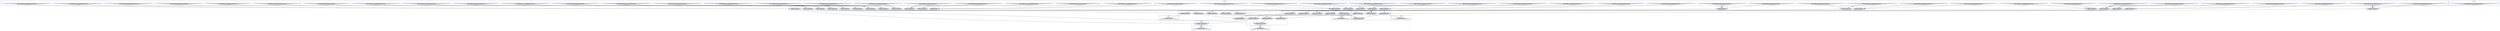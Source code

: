 digraph G{

subgraph cluster_0 {
	node [style=filled];
	89;
	97;
	93;
	85;
	86;
	83;
	color=blue;
	label = " add_0";
}
subgraph cluster_1 {
	node [style=filled];
	81;
	88;
	90;
	87;
	color=blue;
	label = " add_1";
}
subgraph cluster_2 {
	node [style=filled];
	96;
	92;
	84;
	82;
	91;
	color=blue;
	label = " add_2";
}
subgraph cluster_3 {
	node [style=filled];
	80;
	94;
	98;
	95;
	color=blue;
	label = " add_3";
}
subgraph cluster_4 {
	node [style=filled];
	99;
	color=blue;
	label = " add_4";
}
subgraph cluster_5 {
	node [style=filled];
	34;
	66;
	50;
	2;
	18;
	37;
	5;
	69;
	53;
	21;
	72;
	24;
	color=blue;
	label = " mul_0";
}
subgraph cluster_6 {
	node [style=filled];
	40;
	8;
	56;
	11;
	43;
	color=blue;
	label = " mul_1";
}
subgraph cluster_7 {
	node [style=filled];
	27;
	59;
	75;
	30;
	color=blue;
	label = " mul_2";
}
subgraph cluster_8 {
	node [style=filled];
	78;
	62;
	color=blue;
	label = " mul_3";
}
subgraph cluster_9 {
	node [style=filled];
	46;
	color=blue;
	label = " mul_4";
}
subgraph cluster_10 {
	node [style=filled];
	14;
	color=blue;
	label = " mul_5";
}
subgraph cluster_11 {
	node [style=filled];
	0;
	3;
	6;
	9;
	12;
	16;
	19;
	22;
	25;
	28;
	32;
	35;
	38;
	41;
	44;
	48;
	51;
	54;
	57;
	60;
	64;
	67;
	70;
	73;
	76;
	1;
	33;
	65;
	49;
	17;
	4;
	36;
	68;
	52;
	20;
	55;
	71;
	7;
	23;
	39;
	42;
	74;
	26;
	10;
	58;
	77;
	61;
	13;
	45;
	color=blue;
	label = " load_0";
}
subgraph cluster_12 {
	node [style=filled];
	29;
	color=blue;
	label = " load_1";
}
subgraph cluster_13 {
	node [style=filled];
	15;
	color=blue;
	label = " store_0";
}
subgraph cluster_14 {
	node [style=filled];
	63;
	color=blue;
	label = " store_1";
}
subgraph cluster_15 {
	node [style=filled];
	47;
	color=blue;
	label = " store_2";
}
subgraph cluster_16 {
	node [style=filled];
	79;
	color=blue;
	label = " store_3";
}
subgraph cluster_17 {
	node [style=filled];
	31;
	color=blue;
	label = " store_4";
}
0[label="A[0].ASAPCycle:7.ArchitecturalCycle:7";shape=invtriangle];
1[label="B[0].ASAPCycle:121.ArchitecturalCycle:121";shape=invtriangle];
2[label="mul6.Cycle:129";shape=ellipse];
3[label="A[1].ASAPCycle:12.ArchitecturalCycle:12";shape=invtriangle];
4[label="B[1].ASAPCycle:126.ArchitecturalCycle:126";shape=invtriangle];
5[label="mul6.1.Cycle:135";shape=ellipse];
6[label="A[2].ASAPCycle:16.ArchitecturalCycle:16";shape=invtriangle];
7[label="B[2].ASAPCycle:130.ArchitecturalCycle:133";shape=invtriangle];
8[label="mul6.2.Cycle:138";shape=ellipse];
9[label="A[3].ASAPCycle:21.ArchitecturalCycle:21";shape=invtriangle];
10[label="B[3].ASAPCycle:135.ArchitecturalCycle:139";shape=invtriangle];
11[label="mul6.3.Cycle:142";shape=ellipse];
12[label="A[4].ASAPCycle:25.ArchitecturalCycle:25";shape=invtriangle];
13[label="B[4].ASAPCycle:140.ArchitecturalCycle:143";shape=invtriangle];
14[label="mul6.4.Cycle:144";shape=ellipse];
15[label="C[0].Cycle:150";shape=triangle];
16[label="A[5].ASAPCycle:30.ArchitecturalCycle:30";shape=invtriangle];
17[label="B[0].ASAPCycle:121.ArchitecturalCycle:125";shape=invtriangle];
18[label="mul6.17.Cycle:131";shape=ellipse];
19[label="A[6].ASAPCycle:34.ArchitecturalCycle:34";shape=invtriangle];
20[label="B[1].ASAPCycle:126.ArchitecturalCycle:130";shape=invtriangle];
21[label="mul6.1.1.Cycle:141";shape=ellipse];
22[label="A[7].ASAPCycle:39.ArchitecturalCycle:39";shape=invtriangle];
23[label="B[2].ASAPCycle:130.ArchitecturalCycle:134";shape=invtriangle];
24[label="mul6.2.1.Cycle:145";shape=ellipse];
25[label="A[8].ASAPCycle:44.ArchitecturalCycle:44";shape=invtriangle];
26[label="B[3].ASAPCycle:135.ArchitecturalCycle:138";shape=invtriangle];
27[label="mul6.3.1.Cycle:139";shape=ellipse];
28[label="A[9].ASAPCycle:48.ArchitecturalCycle:48";shape=invtriangle];
29[label="B[4].ASAPCycle:140.ArchitecturalCycle:140";shape=invtriangle];
30[label="mul6.4.1.Cycle:145";shape=ellipse];
31[label="C[1].Cycle:150";shape=triangle];
32[label="A[10].ASAPCycle:53.ArchitecturalCycle:53";shape=invtriangle];
33[label="B[0].ASAPCycle:121.ArchitecturalCycle:122";shape=invtriangle];
34[label="mul6.211.Cycle:123";shape=ellipse];
35[label="A[11].ASAPCycle:57.ArchitecturalCycle:57";shape=invtriangle];
36[label="B[1].ASAPCycle:126.ArchitecturalCycle:127";shape=invtriangle];
37[label="mul6.1.2.Cycle:133";shape=ellipse];
38[label="A[12].ASAPCycle:62.ArchitecturalCycle:62";shape=invtriangle];
39[label="B[2].ASAPCycle:130.ArchitecturalCycle:135";shape=invtriangle];
40[label="mul6.2.2.Cycle:136";shape=ellipse];
41[label="A[13].ASAPCycle:66.ArchitecturalCycle:66";shape=invtriangle];
42[label="B[3].ASAPCycle:135.ArchitecturalCycle:136";shape=invtriangle];
43[label="mul6.3.2.Cycle:144";shape=ellipse];
44[label="A[14].ASAPCycle:71.ArchitecturalCycle:71";shape=invtriangle];
45[label="B[4].ASAPCycle:140.ArchitecturalCycle:144";shape=invtriangle];
46[label="mul6.4.2.Cycle:145";shape=ellipse];
47[label="C[2].Cycle:150";shape=triangle];
48[label="A[15].ASAPCycle:76.ArchitecturalCycle:76";shape=invtriangle];
49[label="B[0].ASAPCycle:121.ArchitecturalCycle:124";shape=invtriangle];
50[label="mul6.315.Cycle:127";shape=ellipse];
51[label="A[16].ASAPCycle:80.ArchitecturalCycle:80";shape=invtriangle];
52[label="B[1].ASAPCycle:126.ArchitecturalCycle:129";shape=invtriangle];
53[label="mul6.1.3.Cycle:139";shape=ellipse];
54[label="A[17].ASAPCycle:85.ArchitecturalCycle:85";shape=invtriangle];
55[label="B[2].ASAPCycle:130.ArchitecturalCycle:131";shape=invtriangle];
56[label="mul6.2.3.Cycle:140";shape=ellipse];
57[label="A[18].ASAPCycle:89.ArchitecturalCycle:89";shape=invtriangle];
58[label="B[3].ASAPCycle:135.ArchitecturalCycle:140";shape=invtriangle];
59[label="mul6.3.3.Cycle:141";shape=ellipse];
60[label="A[19].ASAPCycle:94.ArchitecturalCycle:94";shape=invtriangle];
61[label="B[4].ASAPCycle:140.ArchitecturalCycle:142";shape=invtriangle];
62[label="mul6.4.3.Cycle:144";shape=ellipse];
63[label="C[3].Cycle:150";shape=triangle];
64[label="A[20].ASAPCycle:98.ArchitecturalCycle:98";shape=invtriangle];
65[label="B[0].ASAPCycle:121.ArchitecturalCycle:123";shape=invtriangle];
66[label="mul6.419.Cycle:125";shape=ellipse];
67[label="A[21].ASAPCycle:103.ArchitecturalCycle:103";shape=invtriangle];
68[label="B[1].ASAPCycle:126.ArchitecturalCycle:128";shape=invtriangle];
69[label="mul6.1.4.Cycle:137";shape=ellipse];
70[label="A[22].ASAPCycle:108.ArchitecturalCycle:108";shape=invtriangle];
71[label="B[2].ASAPCycle:130.ArchitecturalCycle:132";shape=invtriangle];
72[label="mul6.2.4.Cycle:143";shape=ellipse];
73[label="A[23].ASAPCycle:112.ArchitecturalCycle:112";shape=invtriangle];
74[label="B[3].ASAPCycle:135.ArchitecturalCycle:137";shape=invtriangle];
75[label="mul6.3.4.Cycle:143";shape=ellipse];
76[label="A[24].ASAPCycle:117.ArchitecturalCycle:117";shape=invtriangle];
77[label="B[4].ASAPCycle:140.ArchitecturalCycle:141";shape=invtriangle];
78[label="mul6.4.4.Cycle:142";shape=ellipse];
79[label="C[4].Cycle:150";shape=triangle];
80[label="add.sup.0.Cycle:146";shape=ellipse];
81[label="add.sup.1.Cycle:140";shape=ellipse];
82[label="add.sup.2.Cycle:148";shape=ellipse];
83[label="add.sup.3.Cycle:149";shape=ellipse];
84[label="add.sup.4.Cycle:147";shape=ellipse];
85[label="add.sup.5.Cycle:147";shape=ellipse];
86[label="add.sup.6.Cycle:148";shape=ellipse];
87[label="add.sup.7.Cycle:149";shape=ellipse];
88[label="add.sup.8.Cycle:147";shape=ellipse];
89[label="add.sup.9.Cycle:138";shape=ellipse];
90[label="add.sup.10.Cycle:148";shape=ellipse];
91[label="add.sup.11.Cycle:149";shape=ellipse];
92[label="add.sup.12.Cycle:146";shape=ellipse];
93[label="add.sup.13.Cycle:146";shape=ellipse];
94[label="add.sup.14.Cycle:147";shape=ellipse];
95[label="add.sup.15.Cycle:149";shape=ellipse];
96[label="add.sup.16.Cycle:145";shape=ellipse];
97[label="add.sup.17.Cycle:145";shape=ellipse];
98[label="add.sup.18.Cycle:148";shape=ellipse];
99[label="add.sup.19.Cycle:149";shape=ellipse];
0->2;
1->2;
3->5;
4->5;
6->8;
7->8;
9->11;
10->11;
12->14;
13->14;
16->18;
17->18;
19->21;
20->21;
22->24;
23->24;
25->27;
26->27;
28->30;
29->30;
32->34;
33->34;
35->37;
36->37;
38->40;
39->40;
41->43;
42->43;
44->46;
45->46;
48->50;
49->50;
51->53;
52->53;
54->56;
55->56;
57->59;
58->59;
60->62;
61->62;
64->66;
65->66;
67->69;
68->69;
70->72;
71->72;
73->75;
74->75;
76->78;
77->78;
14->80;
11->80;
8->81;
2->81;
80->82;
81->82;
82->83;
5->83;
83->15;
30->84;
27->84;
24->85;
18->85;
84->86;
85->86;
86->87;
21->87;
87->31;
46->88;
43->88;
40->89;
34->89;
88->90;
89->90;
90->91;
37->91;
91->47;
62->92;
59->92;
56->93;
50->93;
92->94;
93->94;
94->95;
53->95;
95->63;
78->96;
75->96;
72->97;
66->97;
96->98;
97->98;
98->99;
69->99;
99->79;
}
